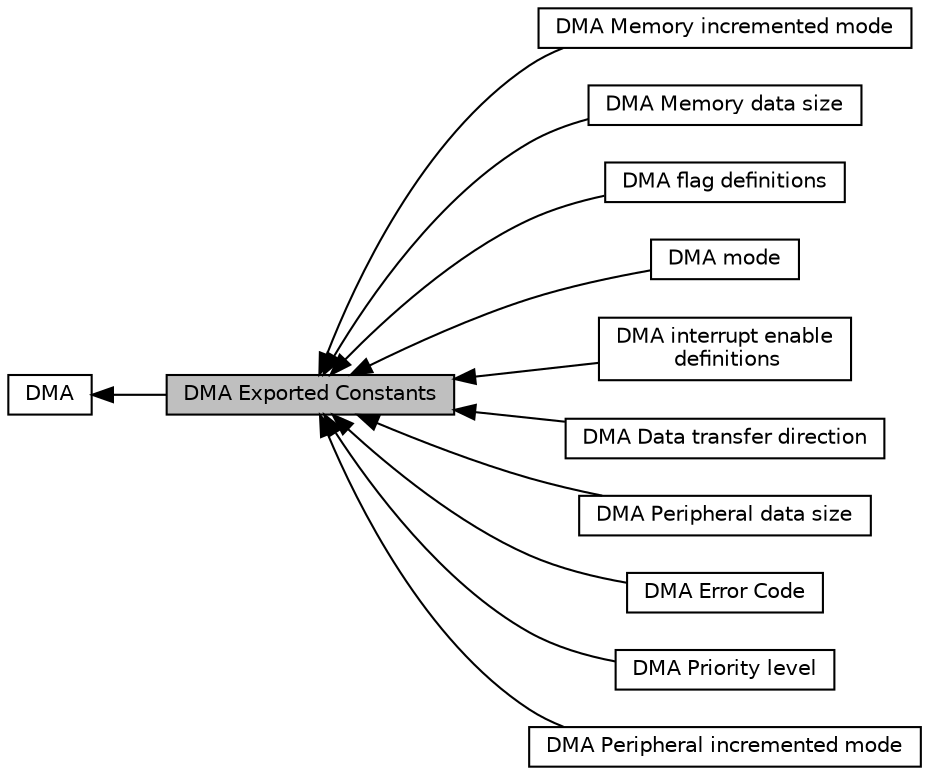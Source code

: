 digraph "DMA Exported Constants"
{
  edge [fontname="Helvetica",fontsize="10",labelfontname="Helvetica",labelfontsize="10"];
  node [fontname="Helvetica",fontsize="10",shape=box];
  rankdir=LR;
  Node1 [label="DMA Exported Constants",height=0.2,width=0.4,color="black", fillcolor="grey75", style="filled", fontcolor="black",tooltip=" "];
  Node6 [label="DMA Memory incremented mode",height=0.2,width=0.4,color="black", fillcolor="white", style="filled",URL="$group___d_m_a___memory__incremented__mode.html",tooltip=" "];
  Node8 [label="DMA Memory data size",height=0.2,width=0.4,color="black", fillcolor="white", style="filled",URL="$group___d_m_a___memory__data__size.html",tooltip=" "];
  Node12 [label="DMA flag definitions",height=0.2,width=0.4,color="black", fillcolor="white", style="filled",URL="$group___d_m_a__flag__definitions.html",tooltip=" "];
  Node9 [label="DMA mode",height=0.2,width=0.4,color="black", fillcolor="white", style="filled",URL="$group___d_m_a__mode.html",tooltip=" "];
  Node11 [label="DMA interrupt enable\l definitions",height=0.2,width=0.4,color="black", fillcolor="white", style="filled",URL="$group___d_m_a__interrupt__enable__definitions.html",tooltip=" "];
  Node2 [label="DMA",height=0.2,width=0.4,color="black", fillcolor="white", style="filled",URL="$group___d_m_a.html",tooltip="DMA HAL module driver."];
  Node4 [label="DMA Data transfer direction",height=0.2,width=0.4,color="black", fillcolor="white", style="filled",URL="$group___d_m_a___data__transfer__direction.html",tooltip=" "];
  Node7 [label="DMA Peripheral data size",height=0.2,width=0.4,color="black", fillcolor="white", style="filled",URL="$group___d_m_a___peripheral__data__size.html",tooltip=" "];
  Node3 [label="DMA Error Code",height=0.2,width=0.4,color="black", fillcolor="white", style="filled",URL="$group___d_m_a___error___code.html",tooltip=" "];
  Node10 [label="DMA Priority level",height=0.2,width=0.4,color="black", fillcolor="white", style="filled",URL="$group___d_m_a___priority__level.html",tooltip=" "];
  Node5 [label="DMA Peripheral incremented mode",height=0.2,width=0.4,color="black", fillcolor="white", style="filled",URL="$group___d_m_a___peripheral__incremented__mode.html",tooltip=" "];
  Node2->Node1 [shape=plaintext, dir="back", style="solid"];
  Node1->Node3 [shape=plaintext, dir="back", style="solid"];
  Node1->Node4 [shape=plaintext, dir="back", style="solid"];
  Node1->Node5 [shape=plaintext, dir="back", style="solid"];
  Node1->Node6 [shape=plaintext, dir="back", style="solid"];
  Node1->Node7 [shape=plaintext, dir="back", style="solid"];
  Node1->Node8 [shape=plaintext, dir="back", style="solid"];
  Node1->Node9 [shape=plaintext, dir="back", style="solid"];
  Node1->Node10 [shape=plaintext, dir="back", style="solid"];
  Node1->Node11 [shape=plaintext, dir="back", style="solid"];
  Node1->Node12 [shape=plaintext, dir="back", style="solid"];
}
